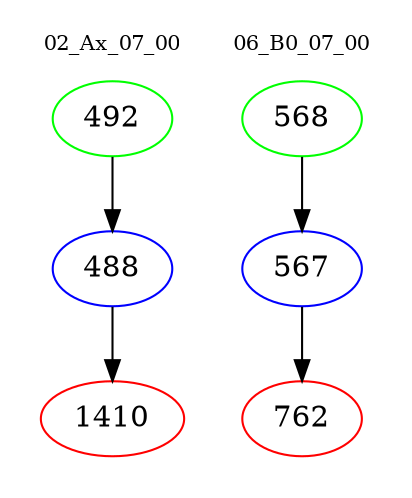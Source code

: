 digraph{
subgraph cluster_0 {
color = white
label = "02_Ax_07_00";
fontsize=10;
T0_492 [label="492", color="green"]
T0_492 -> T0_488 [color="black"]
T0_488 [label="488", color="blue"]
T0_488 -> T0_1410 [color="black"]
T0_1410 [label="1410", color="red"]
}
subgraph cluster_1 {
color = white
label = "06_B0_07_00";
fontsize=10;
T1_568 [label="568", color="green"]
T1_568 -> T1_567 [color="black"]
T1_567 [label="567", color="blue"]
T1_567 -> T1_762 [color="black"]
T1_762 [label="762", color="red"]
}
}
